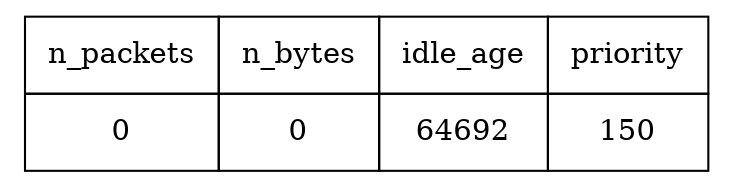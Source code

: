 digraph {
fontname="Helvetica,Arial,sans-serif"
concentrate=True;
rankdir=LR;
node [shape="none"]
edge [fontname="Helvetica,Arial,sans-serif"]
graph [
    rankdir = "LR"
];

"abc" [
    label=<
      <TABLE BORDER="0" CELLBORDER="1" CELLSPACING="0" CELLPADDING="10" FIZED_SIZE="false">
      <TR>
        <TD>n_packets</TD>
        <TD>n_bytes</TD>
        <TD>idle_age</TD>
        <TD>priority</TD>
      </TR>
      <TR>
        <TD>0</TD>
        <TD>0</TD>
        <TD>64692</TD>
        <TD>150</TD>
      </TR>
      </TABLE>
      >
    ];
}